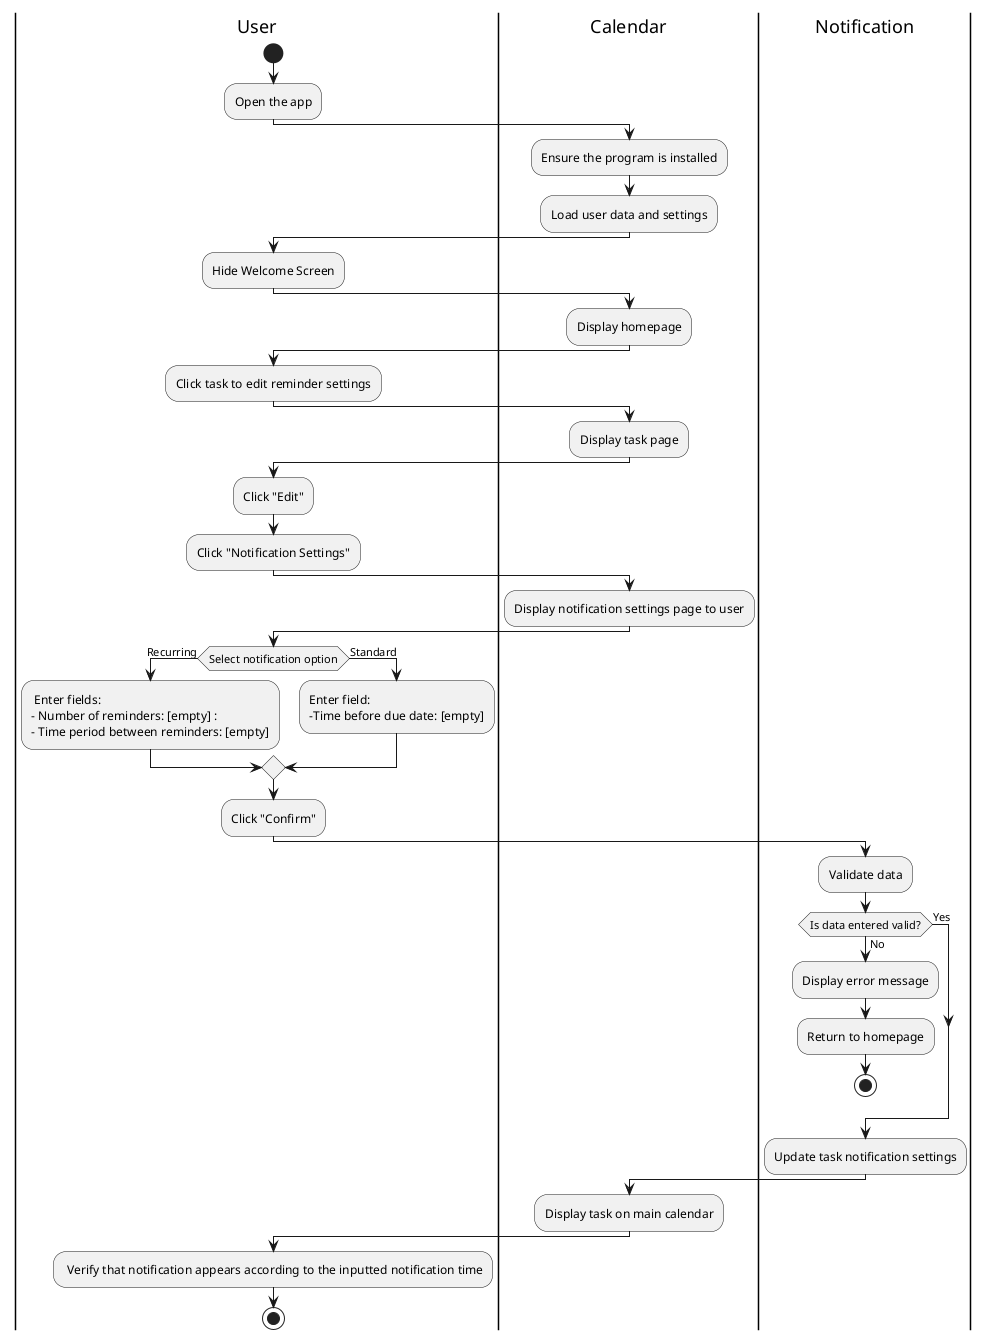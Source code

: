 @startuml
|User|
start
:Open the app; 

|Calendar|
:Ensure the program is installed;
:Load user data and settings; 

|User|
:Hide Welcome Screen;

|Calendar|
:Display homepage;

|User|
:Click task to edit reminder settings;

|Calendar|
:Display task page;

|User|
:Click "Edit";
:Click "Notification Settings"; 

|Calendar|
:Display notification settings page to user;


|User|
if (Select notification option) then (Recurring)
: Enter fields: 
- Number of reminders: [empty] :
- Time period between reminders: [empty];

else (Standard)
:Enter field:
-Time before due date: [empty]; 

endif

:Click "Confirm";

|Notification|
:Validate data;
if (Is data entered valid?) then (Yes)

else (No)
  :Display error message; 
  :Return to homepage;
  stop
 endif

:Update task notification settings; 

|Calendar|
:Display task on main calendar;

|User|
: Verify that notification appears according to the inputted notification time; 

stop

@enduml
